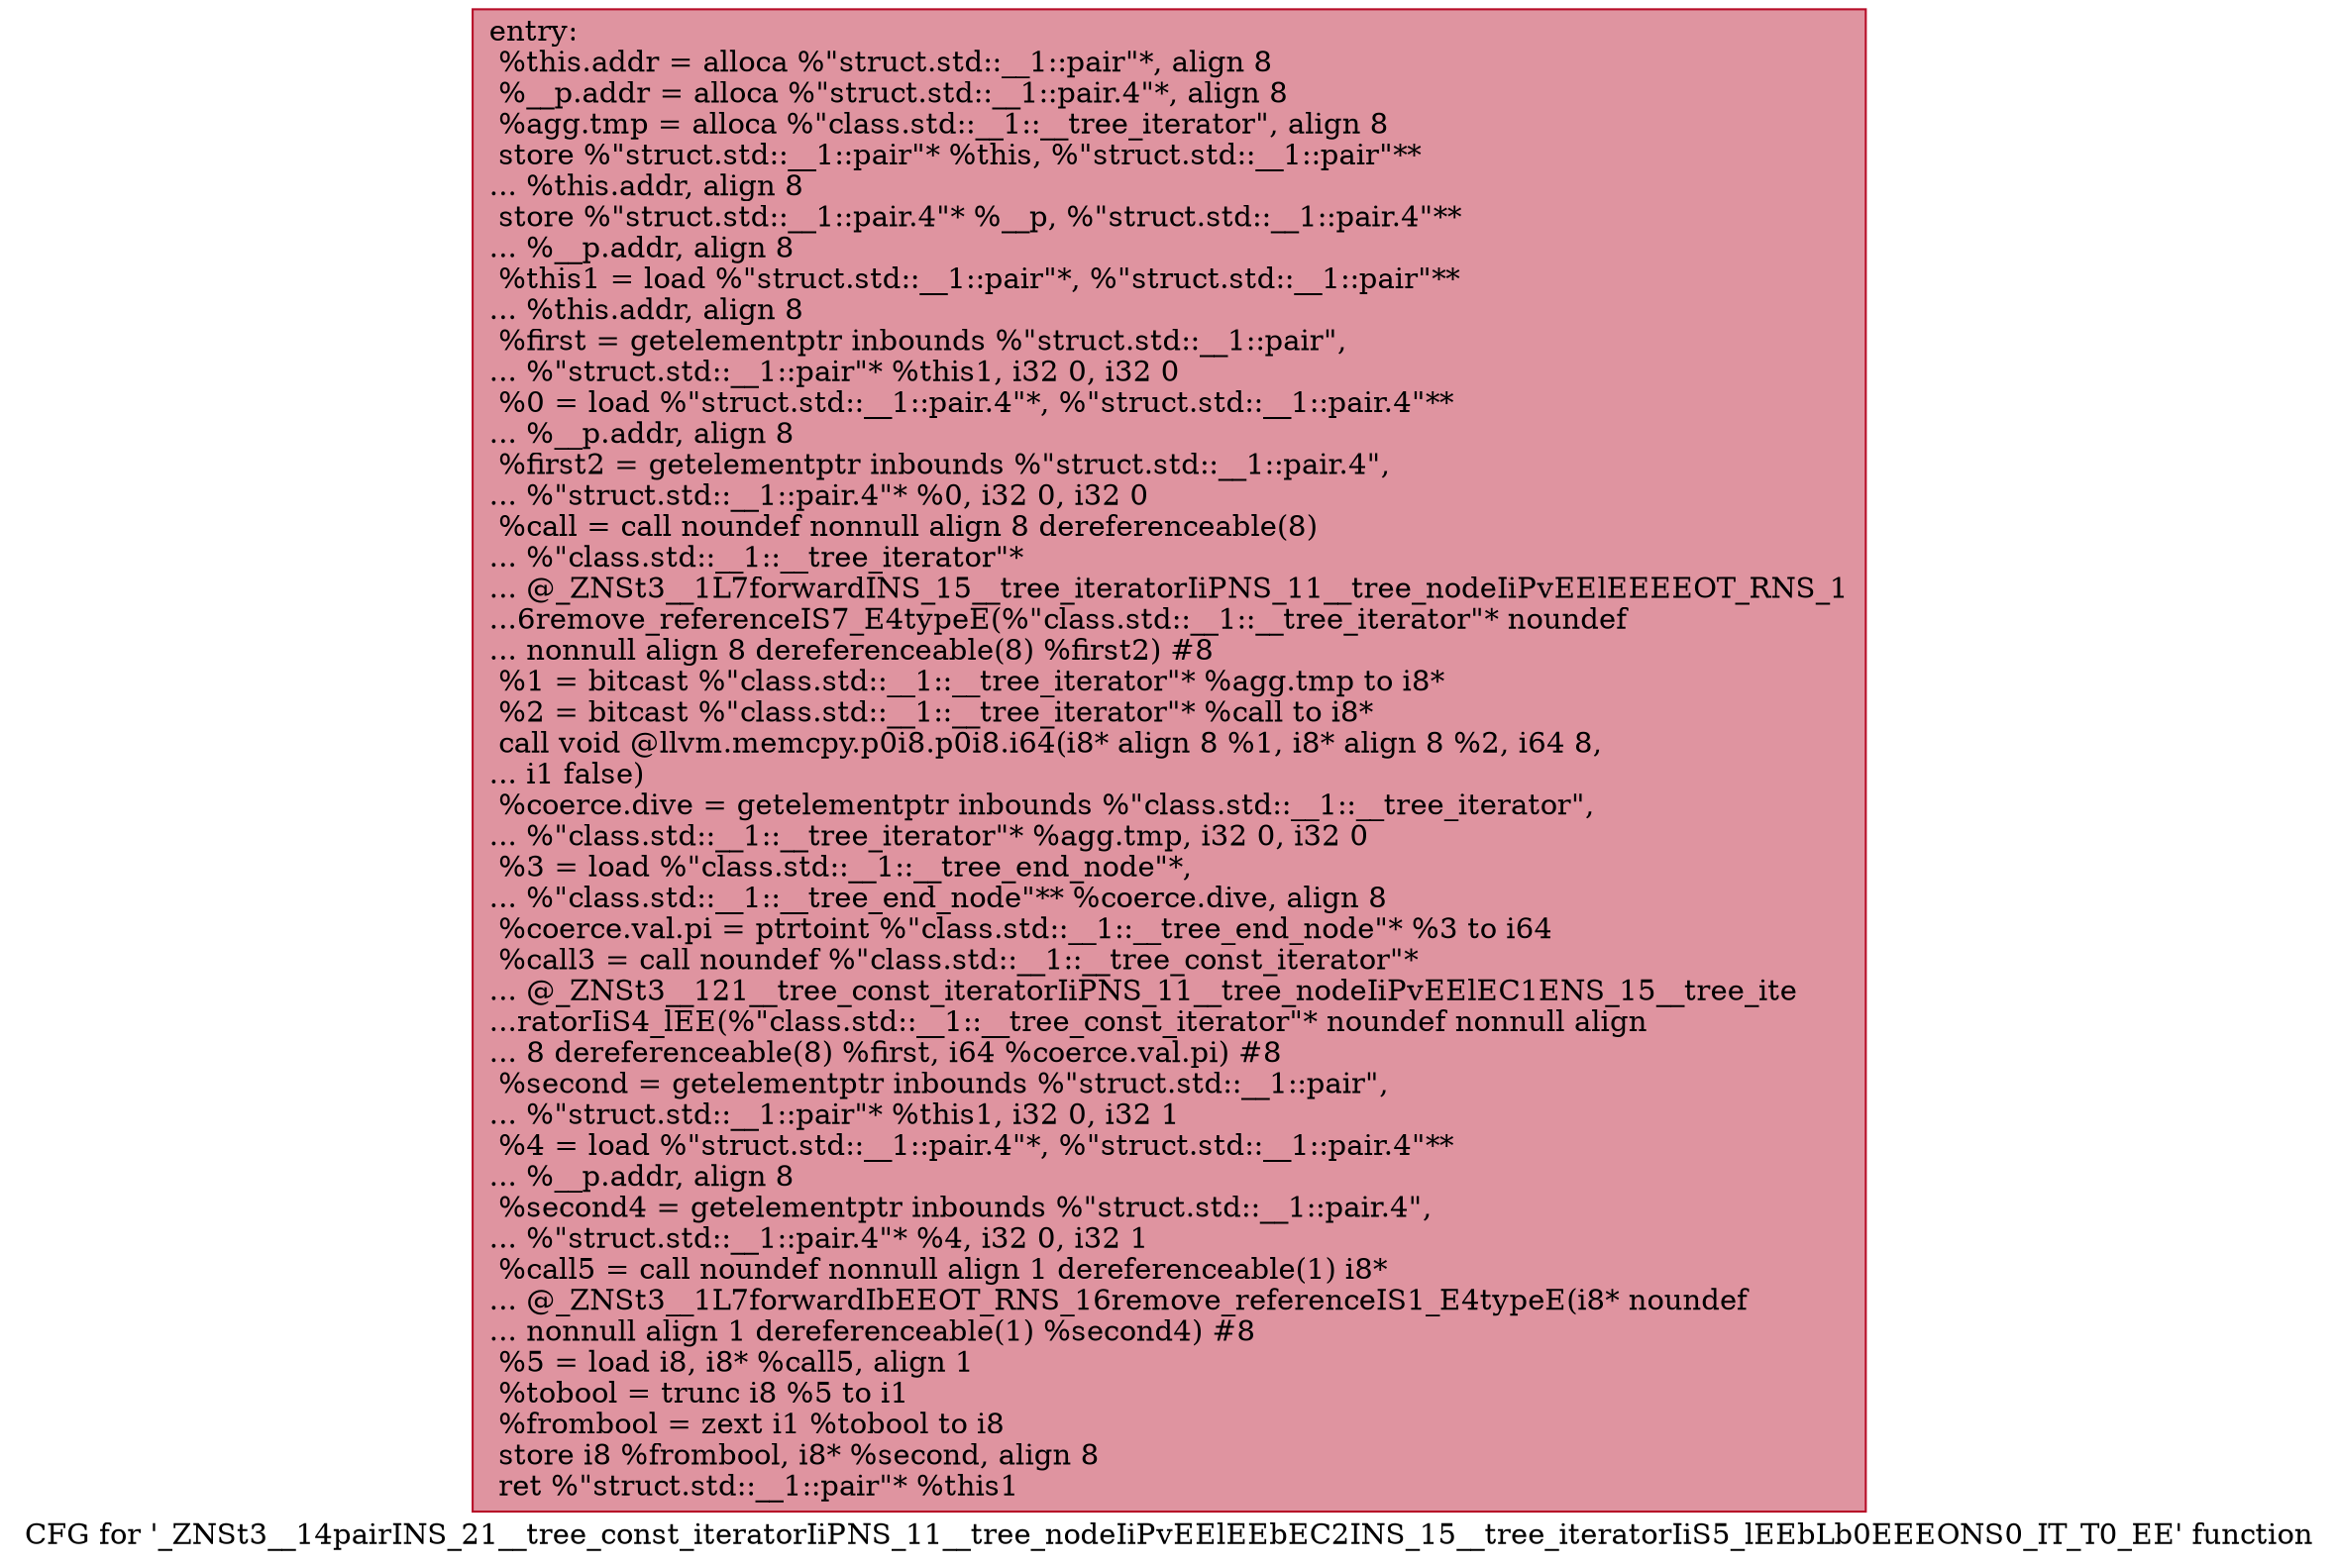 digraph "CFG for '_ZNSt3__14pairINS_21__tree_const_iteratorIiPNS_11__tree_nodeIiPvEElEEbEC2INS_15__tree_iteratorIiS5_lEEbLb0EEEONS0_IT_T0_EE' function" {
	label="CFG for '_ZNSt3__14pairINS_21__tree_const_iteratorIiPNS_11__tree_nodeIiPvEElEEbEC2INS_15__tree_iteratorIiS5_lEEbLb0EEEONS0_IT_T0_EE' function";

	Node0x600002558840 [shape=record,color="#b70d28ff", style=filled, fillcolor="#b70d2870",label="{entry:\l  %this.addr = alloca %\"struct.std::__1::pair\"*, align 8\l  %__p.addr = alloca %\"struct.std::__1::pair.4\"*, align 8\l  %agg.tmp = alloca %\"class.std::__1::__tree_iterator\", align 8\l  store %\"struct.std::__1::pair\"* %this, %\"struct.std::__1::pair\"**\l... %this.addr, align 8\l  store %\"struct.std::__1::pair.4\"* %__p, %\"struct.std::__1::pair.4\"**\l... %__p.addr, align 8\l  %this1 = load %\"struct.std::__1::pair\"*, %\"struct.std::__1::pair\"**\l... %this.addr, align 8\l  %first = getelementptr inbounds %\"struct.std::__1::pair\",\l... %\"struct.std::__1::pair\"* %this1, i32 0, i32 0\l  %0 = load %\"struct.std::__1::pair.4\"*, %\"struct.std::__1::pair.4\"**\l... %__p.addr, align 8\l  %first2 = getelementptr inbounds %\"struct.std::__1::pair.4\",\l... %\"struct.std::__1::pair.4\"* %0, i32 0, i32 0\l  %call = call noundef nonnull align 8 dereferenceable(8)\l... %\"class.std::__1::__tree_iterator\"*\l... @_ZNSt3__1L7forwardINS_15__tree_iteratorIiPNS_11__tree_nodeIiPvEElEEEEOT_RNS_1\l...6remove_referenceIS7_E4typeE(%\"class.std::__1::__tree_iterator\"* noundef\l... nonnull align 8 dereferenceable(8) %first2) #8\l  %1 = bitcast %\"class.std::__1::__tree_iterator\"* %agg.tmp to i8*\l  %2 = bitcast %\"class.std::__1::__tree_iterator\"* %call to i8*\l  call void @llvm.memcpy.p0i8.p0i8.i64(i8* align 8 %1, i8* align 8 %2, i64 8,\l... i1 false)\l  %coerce.dive = getelementptr inbounds %\"class.std::__1::__tree_iterator\",\l... %\"class.std::__1::__tree_iterator\"* %agg.tmp, i32 0, i32 0\l  %3 = load %\"class.std::__1::__tree_end_node\"*,\l... %\"class.std::__1::__tree_end_node\"** %coerce.dive, align 8\l  %coerce.val.pi = ptrtoint %\"class.std::__1::__tree_end_node\"* %3 to i64\l  %call3 = call noundef %\"class.std::__1::__tree_const_iterator\"*\l... @_ZNSt3__121__tree_const_iteratorIiPNS_11__tree_nodeIiPvEElEC1ENS_15__tree_ite\l...ratorIiS4_lEE(%\"class.std::__1::__tree_const_iterator\"* noundef nonnull align\l... 8 dereferenceable(8) %first, i64 %coerce.val.pi) #8\l  %second = getelementptr inbounds %\"struct.std::__1::pair\",\l... %\"struct.std::__1::pair\"* %this1, i32 0, i32 1\l  %4 = load %\"struct.std::__1::pair.4\"*, %\"struct.std::__1::pair.4\"**\l... %__p.addr, align 8\l  %second4 = getelementptr inbounds %\"struct.std::__1::pair.4\",\l... %\"struct.std::__1::pair.4\"* %4, i32 0, i32 1\l  %call5 = call noundef nonnull align 1 dereferenceable(1) i8*\l... @_ZNSt3__1L7forwardIbEEOT_RNS_16remove_referenceIS1_E4typeE(i8* noundef\l... nonnull align 1 dereferenceable(1) %second4) #8\l  %5 = load i8, i8* %call5, align 1\l  %tobool = trunc i8 %5 to i1\l  %frombool = zext i1 %tobool to i8\l  store i8 %frombool, i8* %second, align 8\l  ret %\"struct.std::__1::pair\"* %this1\l}"];
}
